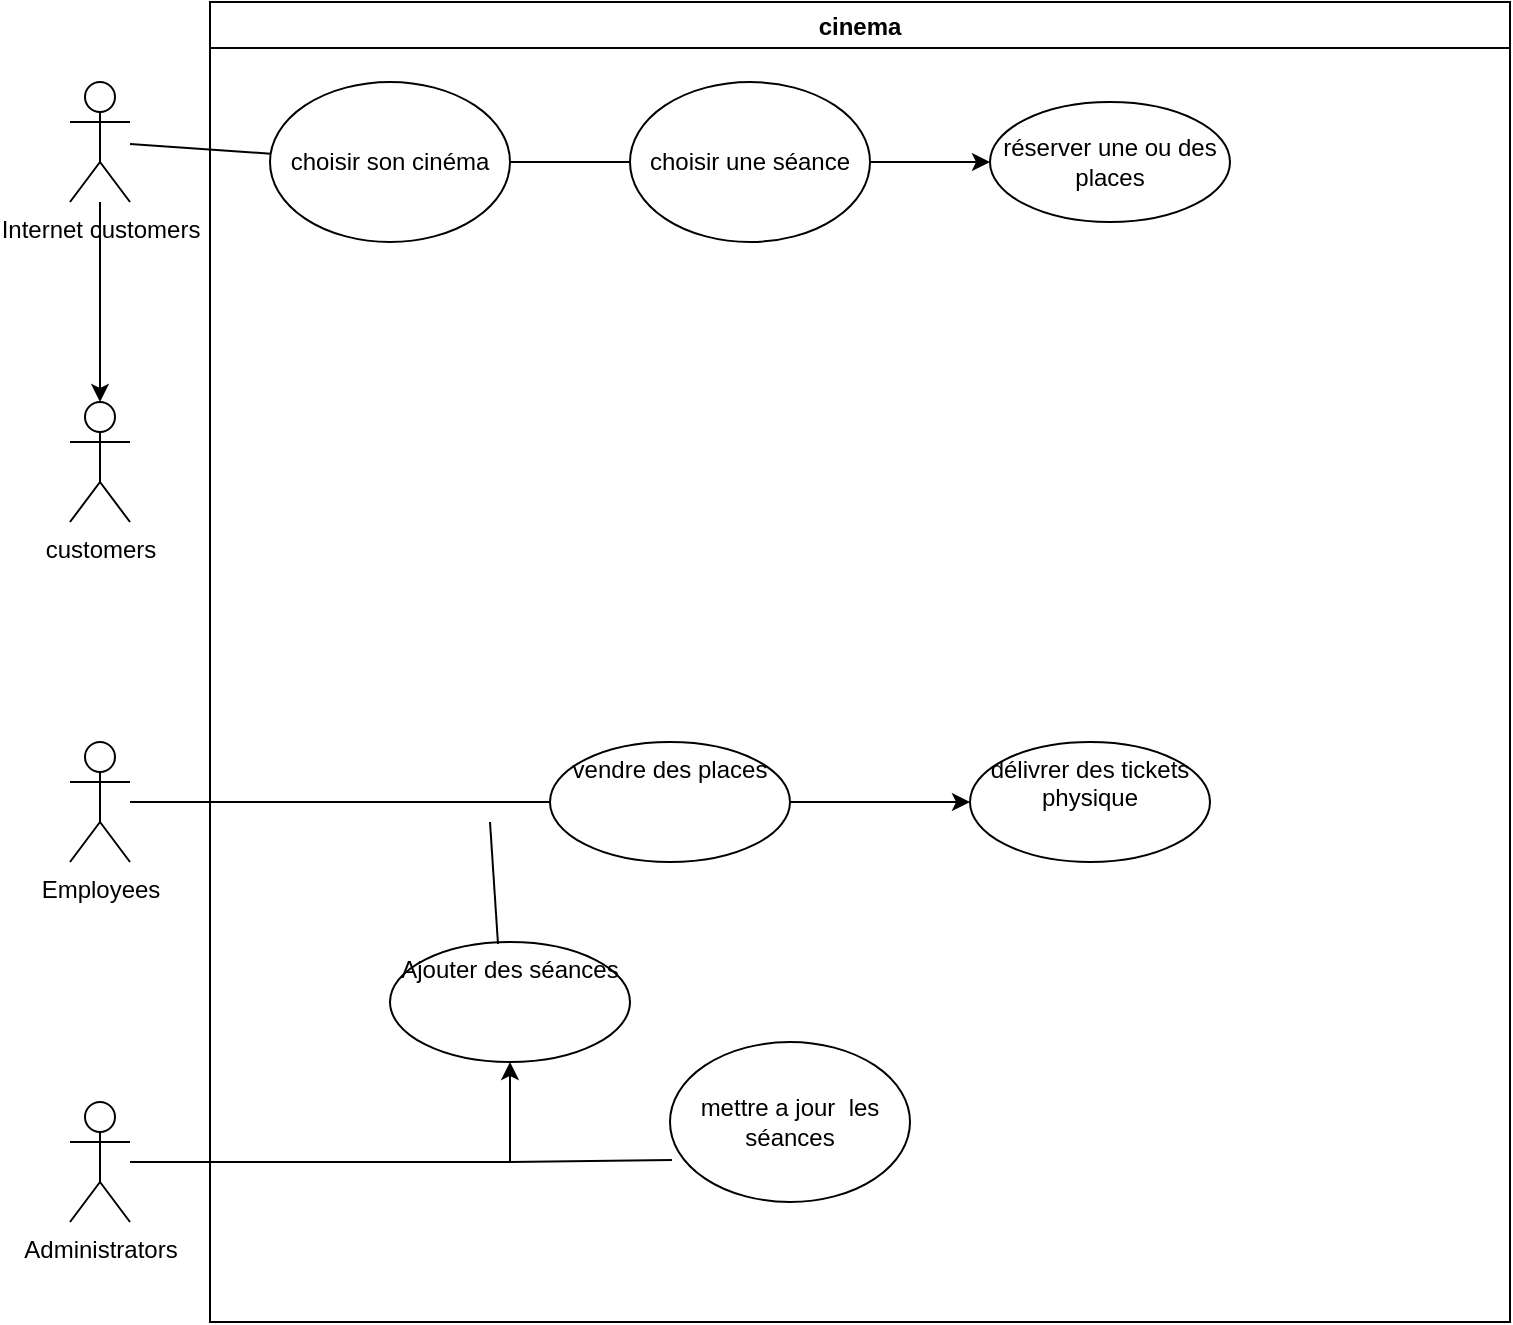 <mxfile version="17.1.3" type="device"><diagram id="EMFRfk_HNT6zvvmprP8m" name="Page-1"><mxGraphModel dx="1422" dy="762" grid="1" gridSize="10" guides="1" tooltips="1" connect="1" arrows="1" fold="1" page="1" pageScale="1" pageWidth="827" pageHeight="1169" math="0" shadow="0"><root><mxCell id="0"/><mxCell id="1" parent="0"/><mxCell id="GLfG2e1VmO4SkX56rJr9-15" style="edgeStyle=orthogonalEdgeStyle;rounded=0;orthogonalLoop=1;jettySize=auto;html=1;entryX=0.5;entryY=0;entryDx=0;entryDy=0;entryPerimeter=0;" parent="1" source="GLfG2e1VmO4SkX56rJr9-1" target="GLfG2e1VmO4SkX56rJr9-13" edge="1"><mxGeometry relative="1" as="geometry"/></mxCell><mxCell id="GLfG2e1VmO4SkX56rJr9-1" value="Internet customers&lt;br&gt;" style="shape=umlActor;verticalLabelPosition=bottom;verticalAlign=top;html=1;outlineConnect=0;" parent="1" vertex="1"><mxGeometry x="70" y="70" width="30" height="60" as="geometry"/></mxCell><mxCell id="qyOo4du2FsS-foPE_evg-2" value="" style="edgeStyle=orthogonalEdgeStyle;rounded=0;orthogonalLoop=1;jettySize=auto;html=1;" parent="1" source="GLfG2e1VmO4SkX56rJr9-2" target="qyOo4du2FsS-foPE_evg-1" edge="1"><mxGeometry relative="1" as="geometry"/></mxCell><mxCell id="GLfG2e1VmO4SkX56rJr9-2" value="Employees" style="shape=umlActor;verticalLabelPosition=bottom;verticalAlign=top;html=1;outlineConnect=0;" parent="1" vertex="1"><mxGeometry x="70" y="400" width="30" height="60" as="geometry"/></mxCell><mxCell id="qyOo4du2FsS-foPE_evg-6" value="" style="edgeStyle=orthogonalEdgeStyle;rounded=0;orthogonalLoop=1;jettySize=auto;html=1;" parent="1" source="GLfG2e1VmO4SkX56rJr9-3" target="qyOo4du2FsS-foPE_evg-5" edge="1"><mxGeometry relative="1" as="geometry"/></mxCell><mxCell id="GLfG2e1VmO4SkX56rJr9-3" value="Administrators" style="shape=umlActor;verticalLabelPosition=bottom;verticalAlign=top;html=1;outlineConnect=0;" parent="1" vertex="1"><mxGeometry x="70" y="580" width="30" height="60" as="geometry"/></mxCell><mxCell id="GLfG2e1VmO4SkX56rJr9-5" value="cinema" style="swimlane;" parent="1" vertex="1"><mxGeometry x="140" y="30" width="650" height="660" as="geometry"/></mxCell><mxCell id="GLfG2e1VmO4SkX56rJr9-17" value="" style="edgeStyle=orthogonalEdgeStyle;rounded=0;orthogonalLoop=1;jettySize=auto;html=1;" parent="GLfG2e1VmO4SkX56rJr9-5" source="GLfG2e1VmO4SkX56rJr9-6" target="GLfG2e1VmO4SkX56rJr9-16" edge="1"><mxGeometry relative="1" as="geometry"/></mxCell><mxCell id="GLfG2e1VmO4SkX56rJr9-6" value="choisir son cinéma&lt;br&gt;" style="ellipse;whiteSpace=wrap;html=1;" parent="GLfG2e1VmO4SkX56rJr9-5" vertex="1"><mxGeometry x="30" y="40" width="120" height="80" as="geometry"/></mxCell><mxCell id="GLfG2e1VmO4SkX56rJr9-12" value="choisir une séance&lt;br&gt;" style="ellipse;whiteSpace=wrap;html=1;" parent="GLfG2e1VmO4SkX56rJr9-5" vertex="1"><mxGeometry x="210" y="40" width="120" height="80" as="geometry"/></mxCell><mxCell id="GLfG2e1VmO4SkX56rJr9-16" value="réserver une ou des places" style="ellipse;whiteSpace=wrap;html=1;" parent="GLfG2e1VmO4SkX56rJr9-5" vertex="1"><mxGeometry x="390" y="50" width="120" height="60" as="geometry"/></mxCell><mxCell id="qyOo4du2FsS-foPE_evg-1" value="délivrer des tickets&lt;br&gt;physique" style="ellipse;whiteSpace=wrap;html=1;verticalAlign=top;" parent="GLfG2e1VmO4SkX56rJr9-5" vertex="1"><mxGeometry x="380" y="370" width="120" height="60" as="geometry"/></mxCell><mxCell id="qyOo4du2FsS-foPE_evg-3" value="vendre des places" style="ellipse;whiteSpace=wrap;html=1;verticalAlign=top;" parent="GLfG2e1VmO4SkX56rJr9-5" vertex="1"><mxGeometry x="170" y="370" width="120" height="60" as="geometry"/></mxCell><mxCell id="qyOo4du2FsS-foPE_evg-5" value="Ajouter des séances&lt;br&gt;" style="ellipse;whiteSpace=wrap;html=1;verticalAlign=top;" parent="GLfG2e1VmO4SkX56rJr9-5" vertex="1"><mxGeometry x="90" y="470" width="120" height="60" as="geometry"/></mxCell><mxCell id="qyOo4du2FsS-foPE_evg-7" value="" style="endArrow=none;html=1;rounded=0;exitX=0.45;exitY=0.017;exitDx=0;exitDy=0;exitPerimeter=0;" parent="GLfG2e1VmO4SkX56rJr9-5" source="qyOo4du2FsS-foPE_evg-5" edge="1"><mxGeometry width="50" height="50" relative="1" as="geometry"><mxPoint x="20" y="480" as="sourcePoint"/><mxPoint x="140" y="410" as="targetPoint"/></mxGeometry></mxCell><mxCell id="qyOo4du2FsS-foPE_evg-9" value="mettre a jour&amp;nbsp; les séances" style="ellipse;whiteSpace=wrap;html=1;" parent="GLfG2e1VmO4SkX56rJr9-5" vertex="1"><mxGeometry x="230" y="520" width="120" height="80" as="geometry"/></mxCell><mxCell id="GLfG2e1VmO4SkX56rJr9-10" value="" style="endArrow=none;html=1;rounded=0;" parent="1" source="GLfG2e1VmO4SkX56rJr9-1" target="GLfG2e1VmO4SkX56rJr9-6" edge="1"><mxGeometry width="50" height="50" relative="1" as="geometry"><mxPoint x="390" y="400" as="sourcePoint"/><mxPoint x="440" y="350" as="targetPoint"/></mxGeometry></mxCell><mxCell id="GLfG2e1VmO4SkX56rJr9-13" value="customers&lt;br&gt;" style="shape=umlActor;verticalLabelPosition=bottom;verticalAlign=top;html=1;outlineConnect=0;" parent="1" vertex="1"><mxGeometry x="70" y="230" width="30" height="60" as="geometry"/></mxCell><mxCell id="qyOo4du2FsS-foPE_evg-8" value="" style="endArrow=none;html=1;rounded=0;entryX=0.008;entryY=0.738;entryDx=0;entryDy=0;entryPerimeter=0;" parent="1" target="qyOo4du2FsS-foPE_evg-9" edge="1"><mxGeometry width="50" height="50" relative="1" as="geometry"><mxPoint x="290" y="610" as="sourcePoint"/><mxPoint x="440" y="460" as="targetPoint"/></mxGeometry></mxCell></root></mxGraphModel></diagram></mxfile>